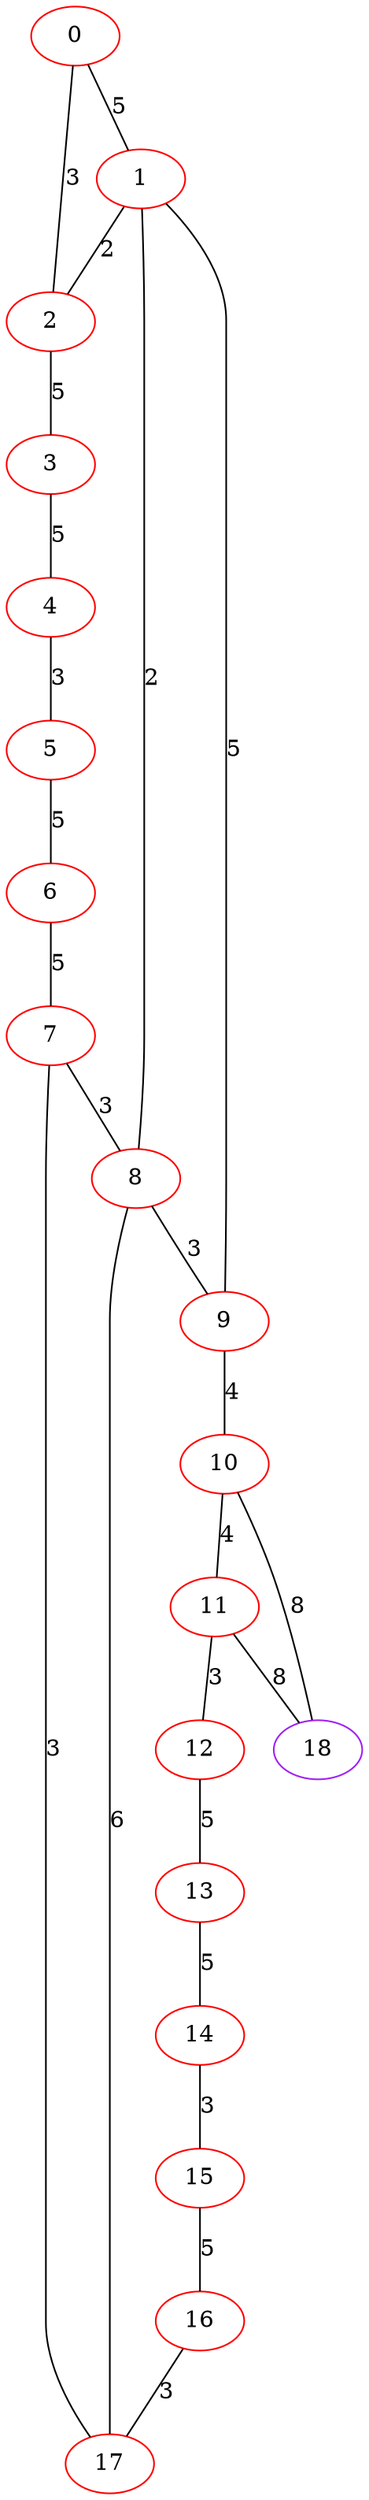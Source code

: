 graph "" {
0 [color=red, weight=1];
1 [color=red, weight=1];
2 [color=red, weight=1];
3 [color=red, weight=1];
4 [color=red, weight=1];
5 [color=red, weight=1];
6 [color=red, weight=1];
7 [color=red, weight=1];
8 [color=red, weight=1];
9 [color=red, weight=1];
10 [color=red, weight=1];
11 [color=red, weight=1];
12 [color=red, weight=1];
13 [color=red, weight=1];
14 [color=red, weight=1];
15 [color=red, weight=1];
16 [color=red, weight=1];
17 [color=red, weight=1];
18 [color=purple, weight=4];
0 -- 1  [key=0, label=5];
0 -- 2  [key=0, label=3];
1 -- 8  [key=0, label=2];
1 -- 2  [key=0, label=2];
1 -- 9  [key=0, label=5];
2 -- 3  [key=0, label=5];
3 -- 4  [key=0, label=5];
4 -- 5  [key=0, label=3];
5 -- 6  [key=0, label=5];
6 -- 7  [key=0, label=5];
7 -- 8  [key=0, label=3];
7 -- 17  [key=0, label=3];
8 -- 17  [key=0, label=6];
8 -- 9  [key=0, label=3];
9 -- 10  [key=0, label=4];
10 -- 18  [key=0, label=8];
10 -- 11  [key=0, label=4];
11 -- 12  [key=0, label=3];
11 -- 18  [key=0, label=8];
12 -- 13  [key=0, label=5];
13 -- 14  [key=0, label=5];
14 -- 15  [key=0, label=3];
15 -- 16  [key=0, label=5];
16 -- 17  [key=0, label=3];
}
